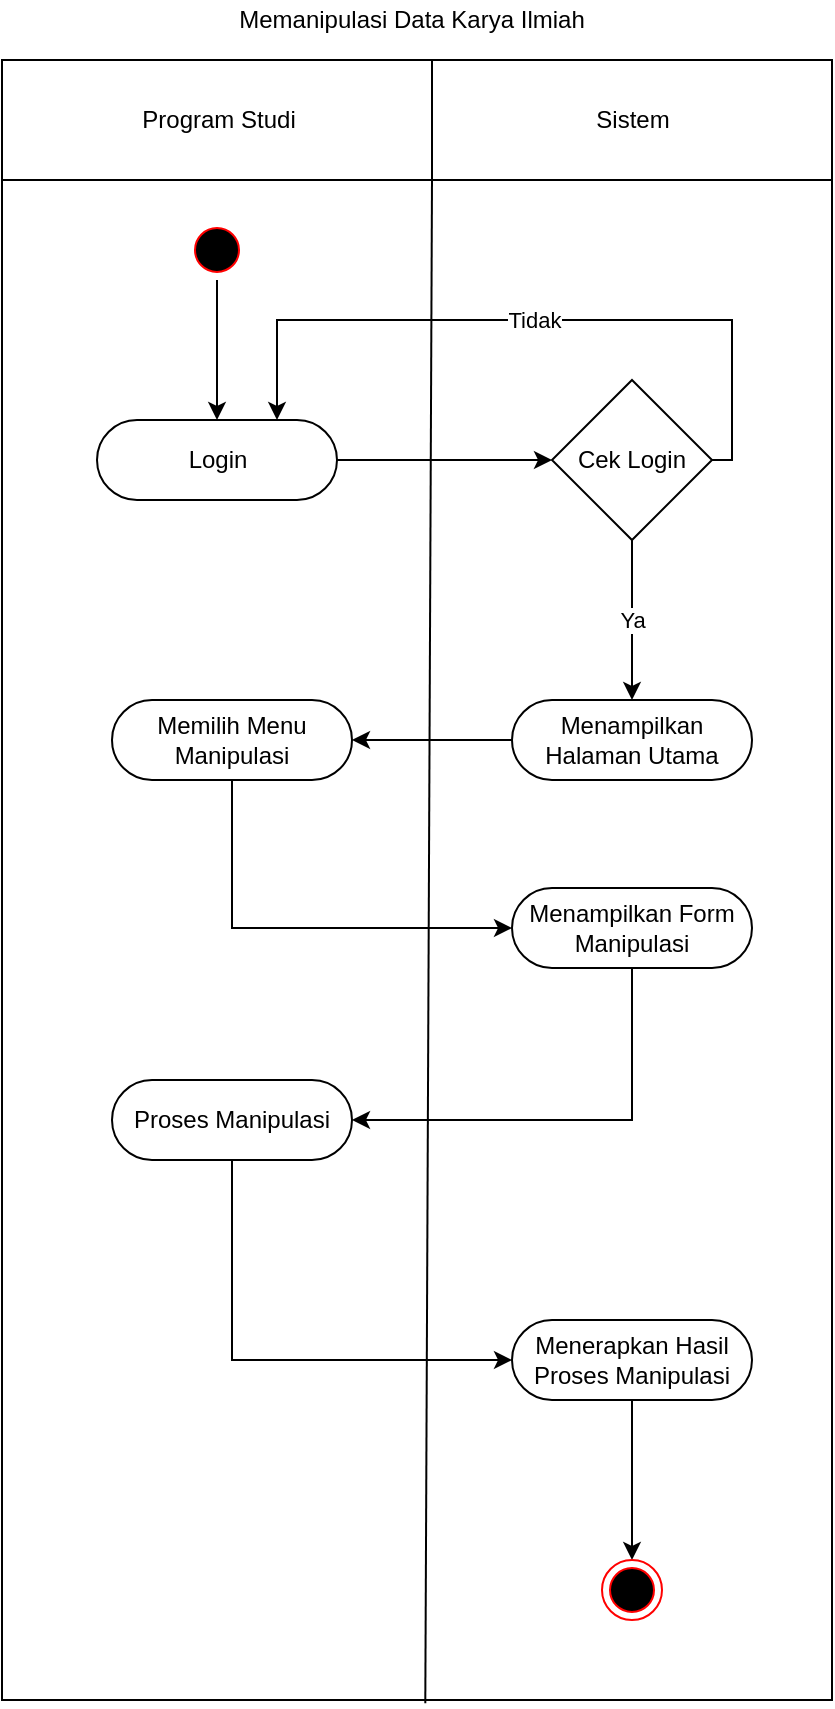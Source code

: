 <mxfile version="12.2.6" type="device" pages="1"><diagram id="1UytXn0bZlIX9q_RdB3l" name="Page-1"><mxGraphModel dx="1408" dy="748" grid="1" gridSize="10" guides="1" tooltips="1" connect="1" arrows="1" fold="1" page="1" pageScale="1" pageWidth="827" pageHeight="1169" math="0" shadow="0"><root><mxCell id="0"/><mxCell id="1" parent="0"/><mxCell id="U5wHkFEpuh83H7jWcjIW-7" value="" style="verticalLabelPosition=bottom;verticalAlign=top;html=1;shape=mxgraph.basic.rect;fillColor2=none;strokeWidth=1;size=20;indent=5;" parent="1" vertex="1"><mxGeometry x="105" y="130" width="415" height="820" as="geometry"/></mxCell><mxCell id="U5wHkFEpuh83H7jWcjIW-5" value="" style="ellipse;html=1;shape=startState;fillColor=#000000;strokeColor=#ff0000;" parent="1" vertex="1"><mxGeometry x="197.5" y="210" width="30" height="30" as="geometry"/></mxCell><mxCell id="U5wHkFEpuh83H7jWcjIW-8" value="Program Studi" style="verticalLabelPosition=middle;verticalAlign=middle;html=1;shape=mxgraph.basic.rect;fillColor2=none;strokeWidth=1;size=20;indent=5;labelPosition=center;align=center;" parent="1" vertex="1"><mxGeometry x="105" y="130" width="215" height="60" as="geometry"/></mxCell><mxCell id="U5wHkFEpuh83H7jWcjIW-9" value="Sistem" style="verticalLabelPosition=middle;verticalAlign=middle;html=1;shape=mxgraph.basic.rect;fillColor2=none;strokeWidth=1;size=20;indent=5;labelPosition=center;align=center;" parent="1" vertex="1"><mxGeometry x="320" y="130" width="200" height="60" as="geometry"/></mxCell><mxCell id="U5wHkFEpuh83H7jWcjIW-10" value="Memanipulasi Data Karya Ilmiah" style="text;html=1;strokeColor=none;fillColor=none;align=center;verticalAlign=middle;whiteSpace=wrap;rounded=0;" parent="1" vertex="1"><mxGeometry x="110" y="100" width="400" height="20" as="geometry"/></mxCell><mxCell id="U5wHkFEpuh83H7jWcjIW-11" value="" style="endArrow=none;html=1;exitX=0.51;exitY=1.002;exitDx=0;exitDy=0;exitPerimeter=0;" parent="1" source="U5wHkFEpuh83H7jWcjIW-7" edge="1"><mxGeometry width="50" height="50" relative="1" as="geometry"><mxPoint x="270" y="240" as="sourcePoint"/><mxPoint x="320" y="190" as="targetPoint"/></mxGeometry></mxCell><mxCell id="U5wHkFEpuh83H7jWcjIW-16" value="" style="edgeStyle=orthogonalEdgeStyle;rounded=0;orthogonalLoop=1;jettySize=auto;html=1;entryX=0;entryY=0.5;entryDx=0;entryDy=0;" parent="1" source="U5wHkFEpuh83H7jWcjIW-12" target="U5wHkFEpuh83H7jWcjIW-17" edge="1"><mxGeometry relative="1" as="geometry"><mxPoint x="352.5" y="330.0" as="targetPoint"/></mxGeometry></mxCell><mxCell id="U5wHkFEpuh83H7jWcjIW-12" value="Login" style="rounded=1;whiteSpace=wrap;html=1;arcSize=50;" parent="1" vertex="1"><mxGeometry x="152.5" y="310" width="120" height="40" as="geometry"/></mxCell><mxCell id="U5wHkFEpuh83H7jWcjIW-19" value="Tidak" style="edgeStyle=orthogonalEdgeStyle;rounded=0;orthogonalLoop=1;jettySize=auto;html=1;entryX=0.75;entryY=0;entryDx=0;entryDy=0;exitX=1;exitY=0.5;exitDx=0;exitDy=0;" parent="1" source="U5wHkFEpuh83H7jWcjIW-17" target="U5wHkFEpuh83H7jWcjIW-12" edge="1"><mxGeometry relative="1" as="geometry"><mxPoint x="540" y="330.0" as="targetPoint"/><Array as="points"><mxPoint x="470" y="330"/><mxPoint x="470" y="260"/><mxPoint x="243" y="260"/></Array></mxGeometry></mxCell><mxCell id="U5wHkFEpuh83H7jWcjIW-21" value="Ya" style="edgeStyle=orthogonalEdgeStyle;rounded=0;orthogonalLoop=1;jettySize=auto;html=1;entryX=0.5;entryY=0;entryDx=0;entryDy=0;" parent="1" source="U5wHkFEpuh83H7jWcjIW-17" target="U5wHkFEpuh83H7jWcjIW-22" edge="1"><mxGeometry relative="1" as="geometry"><mxPoint x="420" y="450.0" as="targetPoint"/></mxGeometry></mxCell><mxCell id="U5wHkFEpuh83H7jWcjIW-17" value="Cek Login" style="rhombus;whiteSpace=wrap;html=1;" parent="1" vertex="1"><mxGeometry x="380" y="290" width="80" height="80" as="geometry"/></mxCell><mxCell id="U5wHkFEpuh83H7jWcjIW-24" value="" style="edgeStyle=orthogonalEdgeStyle;rounded=0;orthogonalLoop=1;jettySize=auto;html=1;" parent="1" source="U5wHkFEpuh83H7jWcjIW-22" target="U5wHkFEpuh83H7jWcjIW-23" edge="1"><mxGeometry relative="1" as="geometry"/></mxCell><mxCell id="U5wHkFEpuh83H7jWcjIW-22" value="Menampilkan Halaman Utama" style="rounded=1;whiteSpace=wrap;html=1;arcSize=50;" parent="1" vertex="1"><mxGeometry x="360" y="450" width="120" height="40" as="geometry"/></mxCell><mxCell id="U5wHkFEpuh83H7jWcjIW-26" value="" style="edgeStyle=orthogonalEdgeStyle;rounded=0;orthogonalLoop=1;jettySize=auto;html=1;" parent="1" source="U5wHkFEpuh83H7jWcjIW-23" target="U5wHkFEpuh83H7jWcjIW-25" edge="1"><mxGeometry relative="1" as="geometry"><Array as="points"><mxPoint x="220" y="564"/></Array></mxGeometry></mxCell><mxCell id="U5wHkFEpuh83H7jWcjIW-23" value="Memilih Menu Manipulasi" style="rounded=1;whiteSpace=wrap;html=1;arcSize=50;" parent="1" vertex="1"><mxGeometry x="160" y="450" width="120" height="40" as="geometry"/></mxCell><mxCell id="U5wHkFEpuh83H7jWcjIW-28" value="" style="edgeStyle=orthogonalEdgeStyle;rounded=0;orthogonalLoop=1;jettySize=auto;html=1;" parent="1" source="U5wHkFEpuh83H7jWcjIW-25" target="U5wHkFEpuh83H7jWcjIW-27" edge="1"><mxGeometry relative="1" as="geometry"><Array as="points"><mxPoint x="420" y="660"/></Array></mxGeometry></mxCell><mxCell id="U5wHkFEpuh83H7jWcjIW-25" value="Menampilkan Form Manipulasi" style="rounded=1;whiteSpace=wrap;html=1;arcSize=50;" parent="1" vertex="1"><mxGeometry x="360" y="544" width="120" height="40" as="geometry"/></mxCell><mxCell id="U5wHkFEpuh83H7jWcjIW-30" value="" style="edgeStyle=orthogonalEdgeStyle;rounded=0;orthogonalLoop=1;jettySize=auto;html=1;" parent="1" source="U5wHkFEpuh83H7jWcjIW-27" target="U5wHkFEpuh83H7jWcjIW-29" edge="1"><mxGeometry relative="1" as="geometry"><Array as="points"><mxPoint x="220" y="780"/></Array></mxGeometry></mxCell><mxCell id="U5wHkFEpuh83H7jWcjIW-27" value="Proses Manipulasi" style="rounded=1;whiteSpace=wrap;html=1;arcSize=50;" parent="1" vertex="1"><mxGeometry x="160" y="640" width="120" height="40" as="geometry"/></mxCell><mxCell id="U5wHkFEpuh83H7jWcjIW-33" value="" style="edgeStyle=orthogonalEdgeStyle;rounded=0;orthogonalLoop=1;jettySize=auto;html=1;" parent="1" source="U5wHkFEpuh83H7jWcjIW-29" target="U5wHkFEpuh83H7jWcjIW-32" edge="1"><mxGeometry relative="1" as="geometry"/></mxCell><mxCell id="U5wHkFEpuh83H7jWcjIW-29" value="Menerapkan Hasil Proses Manipulasi" style="rounded=1;whiteSpace=wrap;html=1;arcSize=50;" parent="1" vertex="1"><mxGeometry x="360" y="760" width="120" height="40" as="geometry"/></mxCell><mxCell id="U5wHkFEpuh83H7jWcjIW-31" value="" style="endArrow=classic;html=1;exitX=0.5;exitY=1;exitDx=0;exitDy=0;entryX=0.5;entryY=0;entryDx=0;entryDy=0;" parent="1" source="U5wHkFEpuh83H7jWcjIW-5" target="U5wHkFEpuh83H7jWcjIW-12" edge="1"><mxGeometry width="50" height="50" relative="1" as="geometry"><mxPoint x="190" y="300" as="sourcePoint"/><mxPoint x="240" y="250" as="targetPoint"/></mxGeometry></mxCell><mxCell id="U5wHkFEpuh83H7jWcjIW-32" value="" style="ellipse;html=1;shape=endState;fillColor=#000000;strokeColor=#ff0000;" parent="1" vertex="1"><mxGeometry x="405" y="880" width="30" height="30" as="geometry"/></mxCell></root></mxGraphModel></diagram></mxfile>